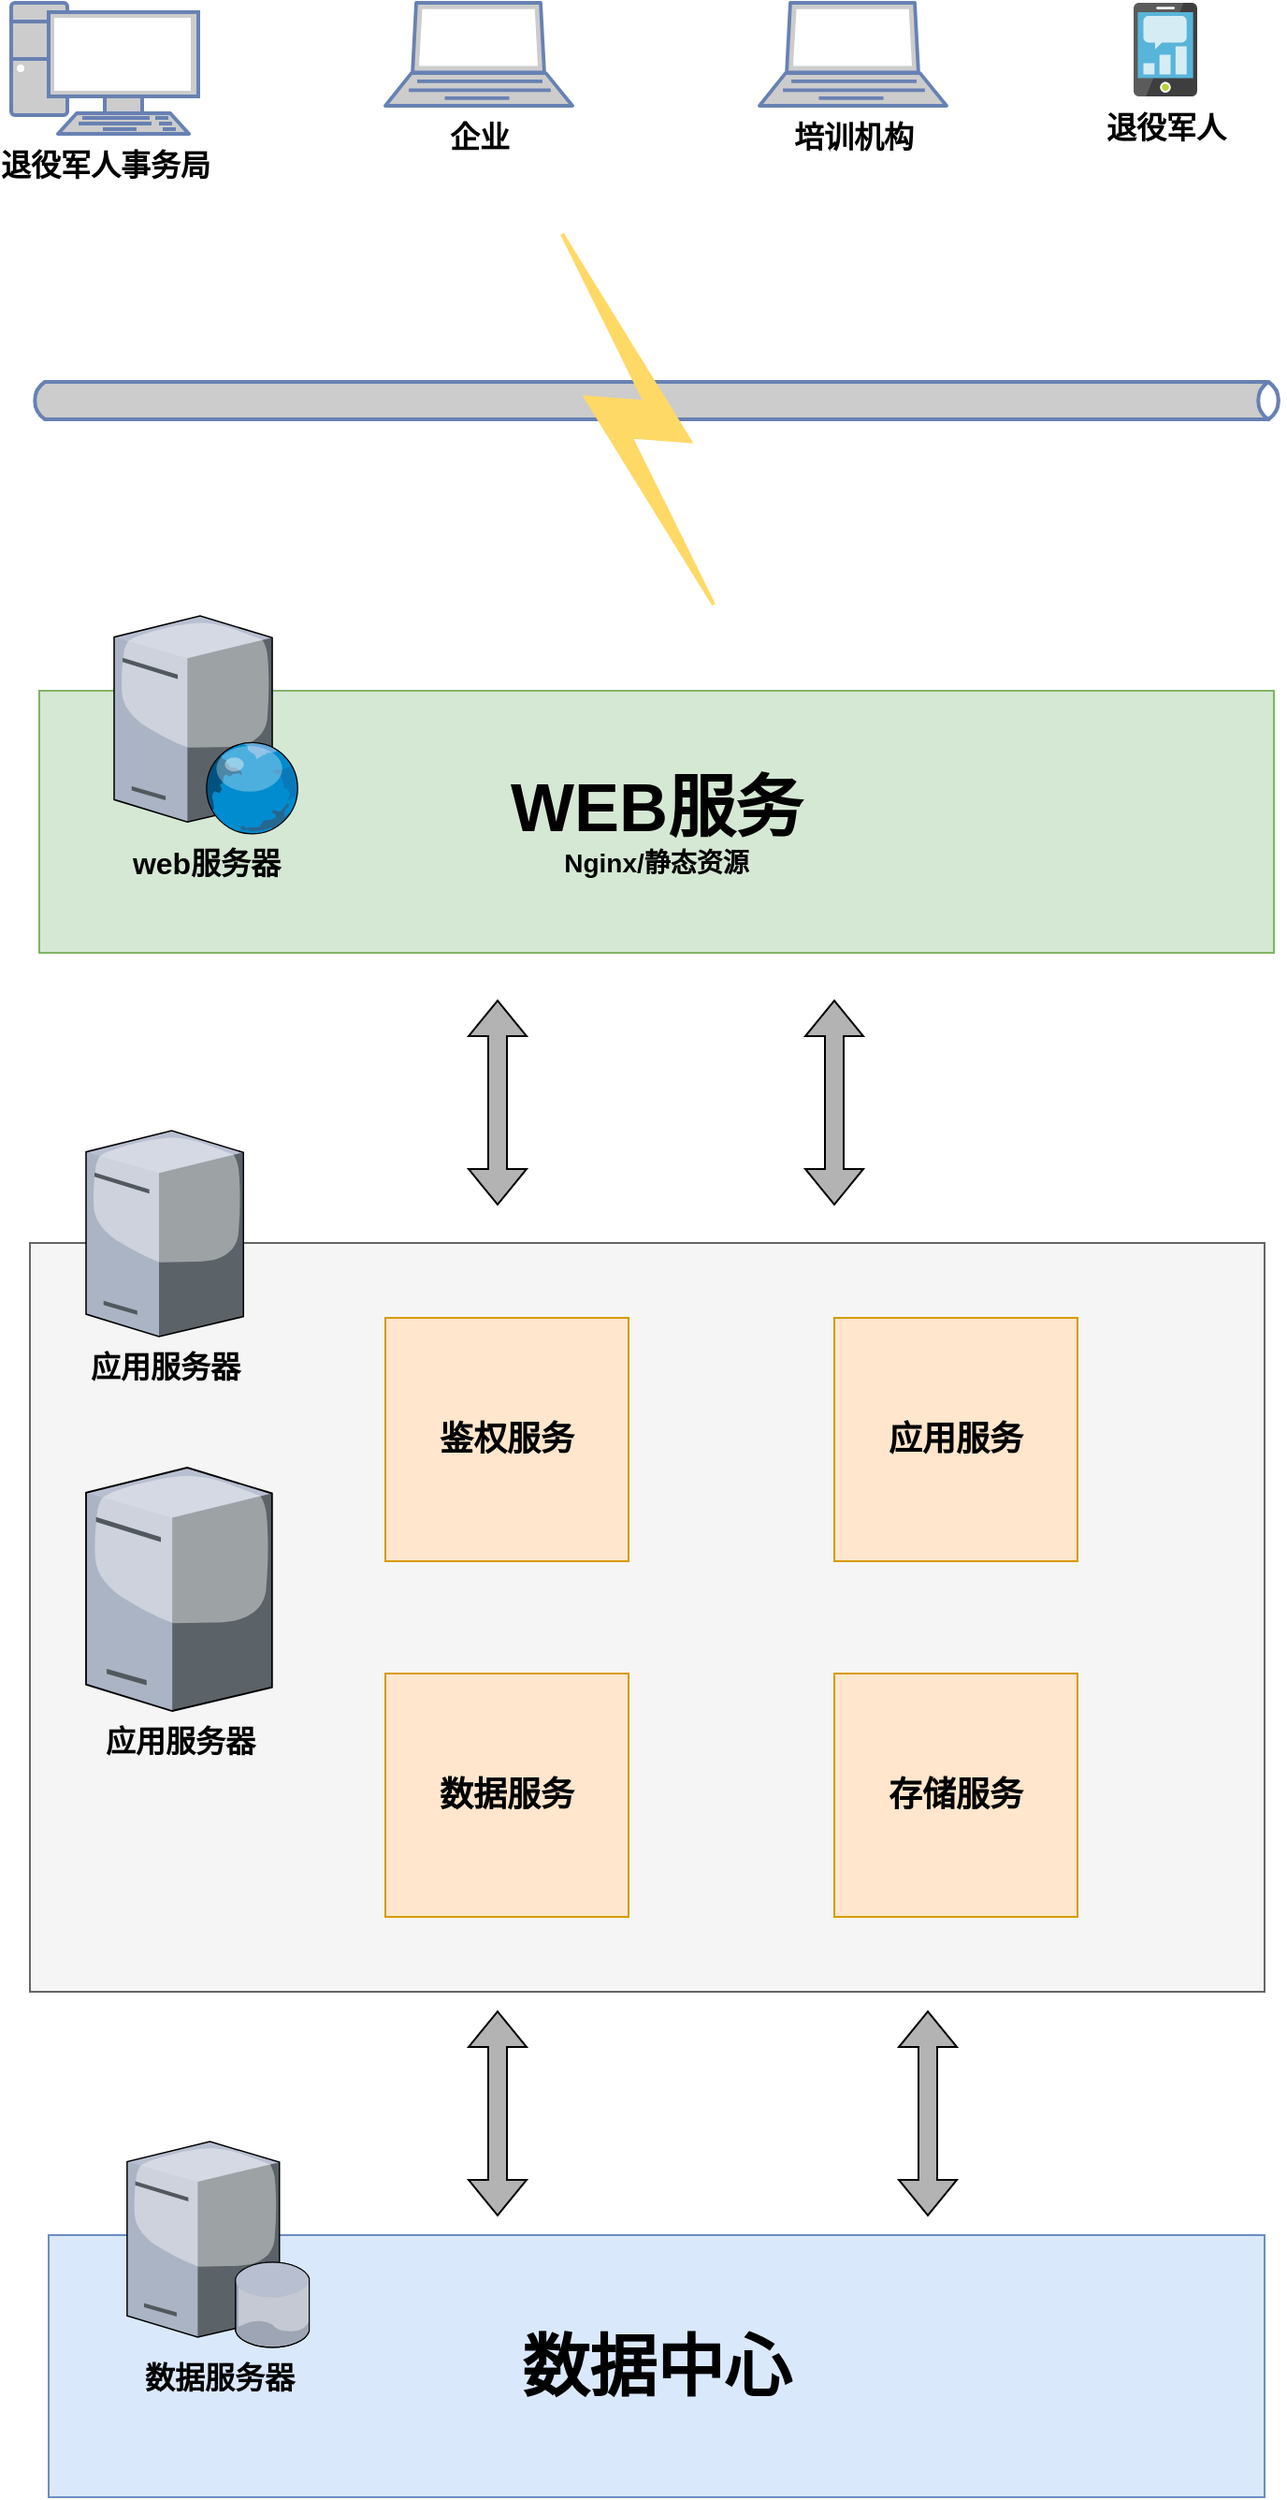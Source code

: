 <mxfile version="21.0.2" type="github">
  <diagram name="第 1 页" id="LMOrUs53wWnXZzzSdxjo">
    <mxGraphModel dx="1818" dy="1149" grid="1" gridSize="10" guides="1" tooltips="1" connect="1" arrows="1" fold="1" page="1" pageScale="1" pageWidth="827" pageHeight="1169" math="0" shadow="0">
      <root>
        <mxCell id="0" />
        <mxCell id="1" parent="0" />
        <mxCell id="SBikTrNOms9XPHG4j8-7-1" value="" style="html=1;outlineConnect=0;fillColor=#CCCCCC;strokeColor=#6881B3;gradientColor=none;gradientDirection=north;strokeWidth=2;shape=mxgraph.networks.bus;gradientColor=none;gradientDirection=north;fontColor=#ffffff;perimeter=backbonePerimeter;backboneSize=20;fontSize=16;" vertex="1" parent="1">
          <mxGeometry x="210" y="280" width="670" height="20" as="geometry" />
        </mxCell>
        <mxCell id="SBikTrNOms9XPHG4j8-7-3" value="&lt;font color=&quot;#000000&quot; style=&quot;font-size: 16px;&quot;&gt;&lt;b style=&quot;font-size: 16px;&quot;&gt;企业&lt;/b&gt;&lt;/font&gt;" style="fontColor=#0066CC;verticalAlign=top;verticalLabelPosition=bottom;labelPosition=center;align=center;html=1;outlineConnect=0;fillColor=#CCCCCC;strokeColor=#6881B3;gradientColor=none;gradientDirection=north;strokeWidth=2;shape=mxgraph.networks.laptop;fontSize=16;" vertex="1" parent="1">
          <mxGeometry x="400" y="77.5" width="100" height="55" as="geometry" />
        </mxCell>
        <mxCell id="SBikTrNOms9XPHG4j8-7-12" value="&lt;b style=&quot;font-size: 16px;&quot;&gt;&lt;font style=&quot;font-size: 16px;&quot;&gt;退役军人&lt;/font&gt;&lt;/b&gt;" style="sketch=0;aspect=fixed;html=1;points=[];align=center;image;fontSize=16;image=img/lib/mscae/Mobile_Engagement.svg;" vertex="1" parent="1">
          <mxGeometry x="800" y="77.5" width="34" height="50" as="geometry" />
        </mxCell>
        <mxCell id="SBikTrNOms9XPHG4j8-7-13" value="&lt;b style=&quot;font-size: 16px;&quot;&gt;&lt;font color=&quot;#000000&quot; style=&quot;font-size: 16px;&quot;&gt;退役军人事务局&lt;/font&gt;&lt;/b&gt;" style="fontColor=#0066CC;verticalAlign=top;verticalLabelPosition=bottom;labelPosition=center;align=center;html=1;outlineConnect=0;fillColor=#CCCCCC;strokeColor=#6881B3;gradientColor=none;gradientDirection=north;strokeWidth=2;shape=mxgraph.networks.pc;fontSize=16;" vertex="1" parent="1">
          <mxGeometry x="200" y="77.5" width="100" height="70" as="geometry" />
        </mxCell>
        <mxCell id="SBikTrNOms9XPHG4j8-7-14" value="&lt;b style=&quot;font-size: 16px;&quot;&gt;&lt;font color=&quot;#000000&quot; style=&quot;font-size: 16px;&quot;&gt;培训机构&lt;/font&gt;&lt;/b&gt;" style="fontColor=#0066CC;verticalAlign=top;verticalLabelPosition=bottom;labelPosition=center;align=center;html=1;outlineConnect=0;fillColor=#CCCCCC;strokeColor=#6881B3;gradientColor=none;gradientDirection=north;strokeWidth=2;shape=mxgraph.networks.laptop;fontSize=16;" vertex="1" parent="1">
          <mxGeometry x="600" y="77.5" width="100" height="55" as="geometry" />
        </mxCell>
        <mxCell id="SBikTrNOms9XPHG4j8-7-31" value="" style="group" vertex="1" connectable="0" parent="1">
          <mxGeometry x="220" y="1220" width="650" height="190" as="geometry" />
        </mxCell>
        <mxCell id="SBikTrNOms9XPHG4j8-7-27" value="&lt;b&gt;&lt;font style=&quot;font-size: 36px;&quot;&gt;数据中心&lt;/font&gt;&lt;/b&gt;" style="rounded=0;whiteSpace=wrap;html=1;fillColor=#dae8fc;strokeColor=#6c8ebf;" vertex="1" parent="SBikTrNOms9XPHG4j8-7-31">
          <mxGeometry y="50" width="650" height="140" as="geometry" />
        </mxCell>
        <mxCell id="SBikTrNOms9XPHG4j8-7-8" value="&lt;font style=&quot;font-size: 16px;&quot;&gt;&lt;b style=&quot;font-size: 16px;&quot;&gt;数据服务器&lt;/b&gt;&lt;/font&gt;" style="verticalLabelPosition=bottom;sketch=0;aspect=fixed;html=1;verticalAlign=top;strokeColor=none;align=center;outlineConnect=0;shape=mxgraph.citrix.database_server;fontSize=16;" vertex="1" parent="SBikTrNOms9XPHG4j8-7-31">
          <mxGeometry x="41.935" width="97.78" height="110" as="geometry" />
        </mxCell>
        <mxCell id="SBikTrNOms9XPHG4j8-7-38" value="" style="group" vertex="1" connectable="0" parent="1">
          <mxGeometry x="215" y="405" width="660" height="180" as="geometry" />
        </mxCell>
        <mxCell id="SBikTrNOms9XPHG4j8-7-28" value="&lt;b&gt;&lt;font style=&quot;&quot;&gt;&lt;span style=&quot;font-size: 36px;&quot;&gt;WEB服务&lt;/span&gt;&lt;br&gt;&lt;font style=&quot;font-size: 14px;&quot;&gt;Nginx/静态资源&lt;/font&gt;&lt;br&gt;&lt;/font&gt;&lt;/b&gt;" style="rounded=0;whiteSpace=wrap;html=1;fillColor=#d5e8d4;strokeColor=#82b366;" vertex="1" parent="SBikTrNOms9XPHG4j8-7-38">
          <mxGeometry y="40" width="660" height="140.0" as="geometry" />
        </mxCell>
        <mxCell id="SBikTrNOms9XPHG4j8-7-7" value="&lt;b style=&quot;font-size: 16px;&quot;&gt;&lt;font style=&quot;font-size: 16px;&quot;&gt;web服务器&lt;/font&gt;&lt;/b&gt;" style="verticalLabelPosition=bottom;sketch=0;aspect=fixed;html=1;verticalAlign=top;strokeColor=none;align=center;outlineConnect=0;shape=mxgraph.citrix.web_server;fontSize=16;" vertex="1" parent="SBikTrNOms9XPHG4j8-7-38">
          <mxGeometry x="40.003" width="98.99" height="116.45" as="geometry" />
        </mxCell>
        <mxCell id="SBikTrNOms9XPHG4j8-7-30" value="" style="html=1;outlineConnect=0;fillColor=#FFD966;strokeColor=#FFD966;gradientColor=none;gradientDirection=north;strokeWidth=2;shape=mxgraph.networks.comm_link_edge;html=1;rounded=0;fontSize=16;" edge="1" parent="1">
          <mxGeometry width="100" height="100" relative="1" as="geometry">
            <mxPoint x="580" y="410" as="sourcePoint" />
            <mxPoint x="490" y="190" as="targetPoint" />
          </mxGeometry>
        </mxCell>
        <mxCell id="SBikTrNOms9XPHG4j8-7-39" value="" style="shape=flexArrow;endArrow=classic;startArrow=classic;html=1;rounded=0;fillColor=#B3B3B3;" edge="1" parent="1">
          <mxGeometry width="100" height="100" relative="1" as="geometry">
            <mxPoint x="460" y="720" as="sourcePoint" />
            <mxPoint x="460" y="610" as="targetPoint" />
          </mxGeometry>
        </mxCell>
        <mxCell id="SBikTrNOms9XPHG4j8-7-40" value="" style="shape=flexArrow;endArrow=classic;startArrow=classic;html=1;rounded=0;fillColor=#B3B3B3;" edge="1" parent="1">
          <mxGeometry width="100" height="100" relative="1" as="geometry">
            <mxPoint x="640" y="720" as="sourcePoint" />
            <mxPoint x="640" y="610" as="targetPoint" />
          </mxGeometry>
        </mxCell>
        <mxCell id="SBikTrNOms9XPHG4j8-7-41" value="" style="shape=flexArrow;endArrow=classic;startArrow=classic;html=1;rounded=0;fillColor=#B3B3B3;" edge="1" parent="1">
          <mxGeometry width="100" height="100" relative="1" as="geometry">
            <mxPoint x="460" y="1260" as="sourcePoint" />
            <mxPoint x="460" y="1150" as="targetPoint" />
          </mxGeometry>
        </mxCell>
        <mxCell id="SBikTrNOms9XPHG4j8-7-42" value="" style="shape=flexArrow;endArrow=classic;startArrow=classic;html=1;rounded=0;fillColor=#B3B3B3;" edge="1" parent="1">
          <mxGeometry width="100" height="100" relative="1" as="geometry">
            <mxPoint x="690" y="1260" as="sourcePoint" />
            <mxPoint x="690" y="1150" as="targetPoint" />
          </mxGeometry>
        </mxCell>
        <mxCell id="SBikTrNOms9XPHG4j8-7-32" value="" style="rounded=0;whiteSpace=wrap;html=1;fillColor=#f5f5f5;fontColor=#333333;strokeColor=#666666;" vertex="1" parent="1">
          <mxGeometry x="210" y="740" width="660" height="400" as="geometry" />
        </mxCell>
        <mxCell id="SBikTrNOms9XPHG4j8-7-33" value="&lt;font style=&quot;font-size: 18px;&quot;&gt;&lt;b&gt;鉴权服务&lt;/b&gt;&lt;/font&gt;" style="whiteSpace=wrap;html=1;aspect=fixed;fillColor=#ffe6cc;strokeColor=#d79b00;" vertex="1" parent="1">
          <mxGeometry x="400" y="780" width="130" height="130" as="geometry" />
        </mxCell>
        <mxCell id="SBikTrNOms9XPHG4j8-7-34" value="&lt;font style=&quot;font-size: 18px;&quot;&gt;&lt;b&gt;应用服务&lt;/b&gt;&lt;/font&gt;" style="whiteSpace=wrap;html=1;aspect=fixed;fillColor=#ffe6cc;strokeColor=#d79b00;" vertex="1" parent="1">
          <mxGeometry x="640" y="780" width="130" height="130" as="geometry" />
        </mxCell>
        <mxCell id="SBikTrNOms9XPHG4j8-7-35" value="&lt;font style=&quot;font-size: 18px;&quot;&gt;&lt;b&gt;数据服务&lt;/b&gt;&lt;/font&gt;" style="whiteSpace=wrap;html=1;aspect=fixed;fillColor=#ffe6cc;strokeColor=#d79b00;" vertex="1" parent="1">
          <mxGeometry x="400" y="970" width="130" height="130" as="geometry" />
        </mxCell>
        <mxCell id="SBikTrNOms9XPHG4j8-7-36" value="&lt;font style=&quot;font-size: 18px;&quot;&gt;&lt;b&gt;存储服务&lt;/b&gt;&lt;/font&gt;" style="whiteSpace=wrap;html=1;aspect=fixed;fillColor=#ffe6cc;strokeColor=#d79b00;" vertex="1" parent="1">
          <mxGeometry x="640" y="970" width="130" height="130" as="geometry" />
        </mxCell>
        <mxCell id="SBikTrNOms9XPHG4j8-7-26" value="&lt;font style=&quot;font-size: 16px;&quot;&gt;&lt;b style=&quot;font-size: 16px;&quot;&gt;应用服务器&lt;/b&gt;&lt;/font&gt;" style="verticalLabelPosition=bottom;sketch=0;aspect=fixed;html=1;verticalAlign=top;strokeColor=none;align=center;outlineConnect=0;shape=mxgraph.citrix.license_server;fontSize=16;" vertex="1" parent="1">
          <mxGeometry x="240" y="680" width="84.12" height="110" as="geometry" />
        </mxCell>
        <mxCell id="SBikTrNOms9XPHG4j8-7-23" value="&lt;font style=&quot;font-size: 16px;&quot;&gt;&lt;b style=&quot;font-size: 16px;&quot;&gt;应用服务器&lt;/b&gt;&lt;/font&gt;" style="verticalLabelPosition=bottom;sketch=0;aspect=fixed;html=1;verticalAlign=top;strokeColor=none;align=center;outlineConnect=0;shape=mxgraph.citrix.license_server;fontSize=16;" vertex="1" parent="1">
          <mxGeometry x="240" y="860" width="99.41" height="130" as="geometry" />
        </mxCell>
      </root>
    </mxGraphModel>
  </diagram>
</mxfile>
